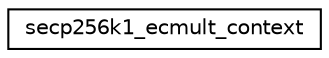 digraph "Graphical Class Hierarchy"
{
  edge [fontname="Helvetica",fontsize="10",labelfontname="Helvetica",labelfontsize="10"];
  node [fontname="Helvetica",fontsize="10",shape=record];
  rankdir="LR";
  Node0 [label="secp256k1_ecmult_context",height=0.2,width=0.4,color="black", fillcolor="white", style="filled",URL="$d8/dd7/structsecp256k1__ecmult__context.html"];
}

